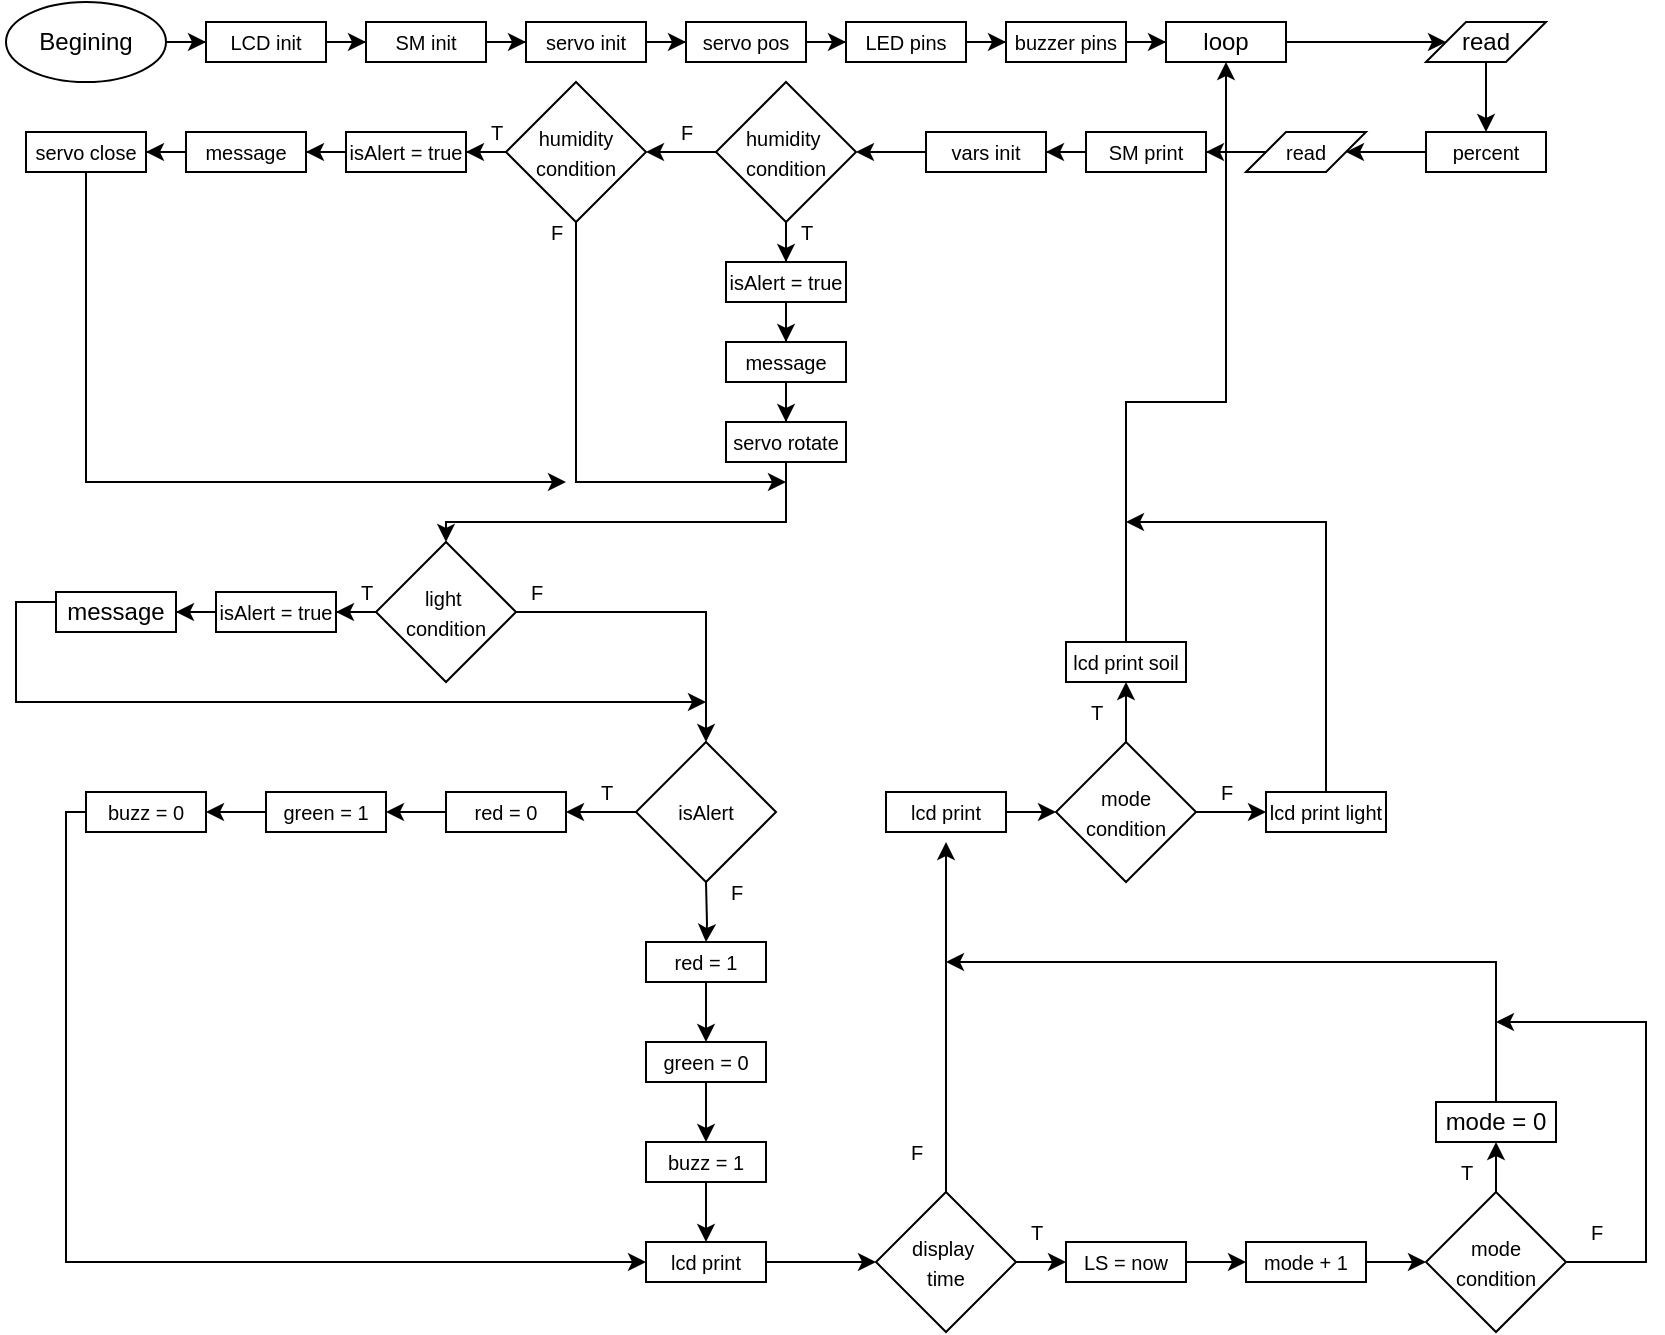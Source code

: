<mxfile version="27.1.6">
  <diagram name="Page-1" id="8pDO0bm19vm7xaN0pHqN">
    <mxGraphModel dx="1188" dy="1733" grid="1" gridSize="10" guides="1" tooltips="1" connect="1" arrows="1" fold="1" page="1" pageScale="1" pageWidth="850" pageHeight="1100" math="0" shadow="0">
      <root>
        <mxCell id="0" />
        <mxCell id="1" parent="0" />
        <mxCell id="vYSL4bxleRH6r81erbAO-8" value="" style="edgeStyle=orthogonalEdgeStyle;rounded=0;orthogonalLoop=1;jettySize=auto;html=1;" parent="1" source="vYSL4bxleRH6r81erbAO-4" target="vYSL4bxleRH6r81erbAO-7" edge="1">
          <mxGeometry relative="1" as="geometry" />
        </mxCell>
        <mxCell id="vYSL4bxleRH6r81erbAO-4" value="Begining" style="ellipse;whiteSpace=wrap;html=1;" parent="1" vertex="1">
          <mxGeometry x="10" y="-1090" width="80" height="40" as="geometry" />
        </mxCell>
        <mxCell id="vYSL4bxleRH6r81erbAO-10" value="" style="edgeStyle=orthogonalEdgeStyle;rounded=0;orthogonalLoop=1;jettySize=auto;html=1;" parent="1" source="vYSL4bxleRH6r81erbAO-7" target="vYSL4bxleRH6r81erbAO-9" edge="1">
          <mxGeometry relative="1" as="geometry" />
        </mxCell>
        <mxCell id="vYSL4bxleRH6r81erbAO-7" value="&lt;font style=&quot;font-size: 10px;&quot;&gt;LCD init&lt;/font&gt;" style="whiteSpace=wrap;html=1;" parent="1" vertex="1">
          <mxGeometry x="110" y="-1080" width="60" height="20" as="geometry" />
        </mxCell>
        <mxCell id="vYSL4bxleRH6r81erbAO-14" value="" style="edgeStyle=orthogonalEdgeStyle;rounded=0;orthogonalLoop=1;jettySize=auto;html=1;" parent="1" source="vYSL4bxleRH6r81erbAO-9" target="vYSL4bxleRH6r81erbAO-13" edge="1">
          <mxGeometry relative="1" as="geometry" />
        </mxCell>
        <mxCell id="vYSL4bxleRH6r81erbAO-9" value="&lt;font style=&quot;font-size: 10px;&quot;&gt;SM init&lt;/font&gt;" style="whiteSpace=wrap;html=1;" parent="1" vertex="1">
          <mxGeometry x="190" y="-1080" width="60" height="20" as="geometry" />
        </mxCell>
        <mxCell id="vYSL4bxleRH6r81erbAO-16" value="" style="edgeStyle=orthogonalEdgeStyle;rounded=0;orthogonalLoop=1;jettySize=auto;html=1;" parent="1" source="vYSL4bxleRH6r81erbAO-13" target="vYSL4bxleRH6r81erbAO-15" edge="1">
          <mxGeometry relative="1" as="geometry" />
        </mxCell>
        <mxCell id="vYSL4bxleRH6r81erbAO-13" value="&lt;font style=&quot;font-size: 10px;&quot;&gt;servo init&lt;/font&gt;" style="whiteSpace=wrap;html=1;" parent="1" vertex="1">
          <mxGeometry x="270" y="-1080" width="60" height="20" as="geometry" />
        </mxCell>
        <mxCell id="vYSL4bxleRH6r81erbAO-20" value="" style="edgeStyle=orthogonalEdgeStyle;rounded=0;orthogonalLoop=1;jettySize=auto;html=1;" parent="1" source="vYSL4bxleRH6r81erbAO-15" target="vYSL4bxleRH6r81erbAO-19" edge="1">
          <mxGeometry relative="1" as="geometry" />
        </mxCell>
        <mxCell id="vYSL4bxleRH6r81erbAO-15" value="&lt;font size=&quot;1&quot;&gt;servo pos&lt;/font&gt;" style="whiteSpace=wrap;html=1;" parent="1" vertex="1">
          <mxGeometry x="350" y="-1080" width="60" height="20" as="geometry" />
        </mxCell>
        <mxCell id="vYSL4bxleRH6r81erbAO-22" value="" style="edgeStyle=orthogonalEdgeStyle;rounded=0;orthogonalLoop=1;jettySize=auto;html=1;" parent="1" source="vYSL4bxleRH6r81erbAO-19" target="vYSL4bxleRH6r81erbAO-21" edge="1">
          <mxGeometry relative="1" as="geometry" />
        </mxCell>
        <mxCell id="vYSL4bxleRH6r81erbAO-19" value="&lt;font style=&quot;font-size: 10px;&quot;&gt;LED pins&lt;/font&gt;" style="whiteSpace=wrap;html=1;" parent="1" vertex="1">
          <mxGeometry x="430" y="-1080" width="60" height="20" as="geometry" />
        </mxCell>
        <mxCell id="vYSL4bxleRH6r81erbAO-24" value="" style="edgeStyle=orthogonalEdgeStyle;rounded=0;orthogonalLoop=1;jettySize=auto;html=1;" parent="1" source="vYSL4bxleRH6r81erbAO-21" target="vYSL4bxleRH6r81erbAO-23" edge="1">
          <mxGeometry relative="1" as="geometry" />
        </mxCell>
        <mxCell id="vYSL4bxleRH6r81erbAO-21" value="&lt;font style=&quot;font-size: 10px;&quot;&gt;buzzer pins&lt;/font&gt;" style="whiteSpace=wrap;html=1;" parent="1" vertex="1">
          <mxGeometry x="510" y="-1080" width="60" height="20" as="geometry" />
        </mxCell>
        <mxCell id="vYSL4bxleRH6r81erbAO-26" value="" style="edgeStyle=orthogonalEdgeStyle;rounded=0;orthogonalLoop=1;jettySize=auto;html=1;" parent="1" source="vYSL4bxleRH6r81erbAO-23" target="vYSL4bxleRH6r81erbAO-25" edge="1">
          <mxGeometry relative="1" as="geometry" />
        </mxCell>
        <mxCell id="vYSL4bxleRH6r81erbAO-23" value="loop" style="whiteSpace=wrap;html=1;" parent="1" vertex="1">
          <mxGeometry x="590" y="-1080" width="60" height="20" as="geometry" />
        </mxCell>
        <mxCell id="vYSL4bxleRH6r81erbAO-28" value="" style="edgeStyle=orthogonalEdgeStyle;rounded=0;orthogonalLoop=1;jettySize=auto;html=1;" parent="1" source="vYSL4bxleRH6r81erbAO-25" target="vYSL4bxleRH6r81erbAO-27" edge="1">
          <mxGeometry relative="1" as="geometry" />
        </mxCell>
        <mxCell id="vYSL4bxleRH6r81erbAO-25" value="read" style="shape=parallelogram;perimeter=parallelogramPerimeter;whiteSpace=wrap;html=1;fixedSize=1;" parent="1" vertex="1">
          <mxGeometry x="720" y="-1080" width="60" height="20" as="geometry" />
        </mxCell>
        <mxCell id="vYSL4bxleRH6r81erbAO-32" value="" style="edgeStyle=orthogonalEdgeStyle;rounded=0;orthogonalLoop=1;jettySize=auto;html=1;" parent="1" source="vYSL4bxleRH6r81erbAO-27" target="vYSL4bxleRH6r81erbAO-31" edge="1">
          <mxGeometry relative="1" as="geometry" />
        </mxCell>
        <mxCell id="vYSL4bxleRH6r81erbAO-27" value="&lt;font size=&quot;1&quot;&gt;percent&lt;/font&gt;" style="whiteSpace=wrap;html=1;" parent="1" vertex="1">
          <mxGeometry x="720" y="-1025" width="60" height="20" as="geometry" />
        </mxCell>
        <mxCell id="vYSL4bxleRH6r81erbAO-36" value="" style="edgeStyle=orthogonalEdgeStyle;rounded=0;orthogonalLoop=1;jettySize=auto;html=1;" parent="1" source="vYSL4bxleRH6r81erbAO-31" target="vYSL4bxleRH6r81erbAO-35" edge="1">
          <mxGeometry relative="1" as="geometry" />
        </mxCell>
        <mxCell id="vYSL4bxleRH6r81erbAO-31" value="&lt;font style=&quot;font-size: 10px;&quot;&gt;read&lt;/font&gt;" style="shape=parallelogram;perimeter=parallelogramPerimeter;whiteSpace=wrap;html=1;fixedSize=1;" parent="1" vertex="1">
          <mxGeometry x="630" y="-1025" width="60" height="20" as="geometry" />
        </mxCell>
        <mxCell id="vYSL4bxleRH6r81erbAO-39" value="" style="edgeStyle=orthogonalEdgeStyle;rounded=0;orthogonalLoop=1;jettySize=auto;html=1;" parent="1" source="vYSL4bxleRH6r81erbAO-35" target="vYSL4bxleRH6r81erbAO-38" edge="1">
          <mxGeometry relative="1" as="geometry" />
        </mxCell>
        <mxCell id="vYSL4bxleRH6r81erbAO-35" value="&lt;font size=&quot;1&quot;&gt;SM print&lt;/font&gt;" style="whiteSpace=wrap;html=1;" parent="1" vertex="1">
          <mxGeometry x="550" y="-1025" width="60" height="20" as="geometry" />
        </mxCell>
        <mxCell id="vYSL4bxleRH6r81erbAO-41" value="" style="edgeStyle=orthogonalEdgeStyle;rounded=0;orthogonalLoop=1;jettySize=auto;html=1;" parent="1" source="vYSL4bxleRH6r81erbAO-38" target="vYSL4bxleRH6r81erbAO-40" edge="1">
          <mxGeometry relative="1" as="geometry" />
        </mxCell>
        <mxCell id="vYSL4bxleRH6r81erbAO-38" value="&lt;font style=&quot;font-size: 10px;&quot;&gt;vars init&lt;/font&gt;" style="whiteSpace=wrap;html=1;" parent="1" vertex="1">
          <mxGeometry x="470" y="-1025" width="60" height="20" as="geometry" />
        </mxCell>
        <mxCell id="vYSL4bxleRH6r81erbAO-43" value="" style="edgeStyle=orthogonalEdgeStyle;rounded=0;orthogonalLoop=1;jettySize=auto;html=1;" parent="1" source="vYSL4bxleRH6r81erbAO-40" target="vYSL4bxleRH6r81erbAO-42" edge="1">
          <mxGeometry relative="1" as="geometry" />
        </mxCell>
        <mxCell id="vYSL4bxleRH6r81erbAO-55" value="" style="edgeStyle=orthogonalEdgeStyle;rounded=0;orthogonalLoop=1;jettySize=auto;html=1;" parent="1" source="vYSL4bxleRH6r81erbAO-40" target="vYSL4bxleRH6r81erbAO-54" edge="1">
          <mxGeometry relative="1" as="geometry" />
        </mxCell>
        <mxCell id="vYSL4bxleRH6r81erbAO-40" value="&lt;div&gt;&lt;font size=&quot;1&quot;&gt;humidity&amp;nbsp;&lt;/font&gt;&lt;/div&gt;&lt;div&gt;&lt;font size=&quot;1&quot;&gt;condition&lt;/font&gt;&lt;/div&gt;" style="rhombus;whiteSpace=wrap;html=1;" parent="1" vertex="1">
          <mxGeometry x="365" y="-1050" width="70" height="70" as="geometry" />
        </mxCell>
        <mxCell id="vYSL4bxleRH6r81erbAO-47" value="" style="edgeStyle=orthogonalEdgeStyle;rounded=0;orthogonalLoop=1;jettySize=auto;html=1;" parent="1" source="vYSL4bxleRH6r81erbAO-42" target="vYSL4bxleRH6r81erbAO-46" edge="1">
          <mxGeometry relative="1" as="geometry" />
        </mxCell>
        <mxCell id="vYSL4bxleRH6r81erbAO-65" value="" style="edgeStyle=orthogonalEdgeStyle;rounded=0;orthogonalLoop=1;jettySize=auto;html=1;" parent="1" source="vYSL4bxleRH6r81erbAO-42" edge="1">
          <mxGeometry relative="1" as="geometry">
            <mxPoint x="400" y="-850" as="targetPoint" />
            <Array as="points">
              <mxPoint x="295" y="-850" />
            </Array>
          </mxGeometry>
        </mxCell>
        <mxCell id="vYSL4bxleRH6r81erbAO-42" value="&lt;font style=&quot;font-size: 10px;&quot;&gt;humidity&lt;br&gt;condition&lt;/font&gt;" style="rhombus;whiteSpace=wrap;html=1;" parent="1" vertex="1">
          <mxGeometry x="260" y="-1050" width="70" height="70" as="geometry" />
        </mxCell>
        <mxCell id="vYSL4bxleRH6r81erbAO-49" value="" style="edgeStyle=orthogonalEdgeStyle;rounded=0;orthogonalLoop=1;jettySize=auto;html=1;" parent="1" source="vYSL4bxleRH6r81erbAO-46" target="vYSL4bxleRH6r81erbAO-48" edge="1">
          <mxGeometry relative="1" as="geometry" />
        </mxCell>
        <mxCell id="vYSL4bxleRH6r81erbAO-46" value="&lt;font size=&quot;1&quot;&gt;isAlert = true&lt;/font&gt;" style="whiteSpace=wrap;html=1;" parent="1" vertex="1">
          <mxGeometry x="180" y="-1025" width="60" height="20" as="geometry" />
        </mxCell>
        <mxCell id="vYSL4bxleRH6r81erbAO-57" value="" style="edgeStyle=orthogonalEdgeStyle;rounded=0;orthogonalLoop=1;jettySize=auto;html=1;" parent="1" source="vYSL4bxleRH6r81erbAO-48" target="vYSL4bxleRH6r81erbAO-56" edge="1">
          <mxGeometry relative="1" as="geometry" />
        </mxCell>
        <mxCell id="vYSL4bxleRH6r81erbAO-48" value="&lt;font style=&quot;font-size: 10px;&quot;&gt;message&lt;/font&gt;" style="whiteSpace=wrap;html=1;" parent="1" vertex="1">
          <mxGeometry x="100" y="-1025" width="60" height="20" as="geometry" />
        </mxCell>
        <mxCell id="vYSL4bxleRH6r81erbAO-59" value="" style="edgeStyle=orthogonalEdgeStyle;rounded=0;orthogonalLoop=1;jettySize=auto;html=1;" parent="1" source="vYSL4bxleRH6r81erbAO-54" target="vYSL4bxleRH6r81erbAO-58" edge="1">
          <mxGeometry relative="1" as="geometry" />
        </mxCell>
        <mxCell id="vYSL4bxleRH6r81erbAO-54" value="&lt;font style=&quot;font-size: 10px;&quot;&gt;isAlert = true&lt;/font&gt;" style="whiteSpace=wrap;html=1;" parent="1" vertex="1">
          <mxGeometry x="370" y="-960" width="60" height="20" as="geometry" />
        </mxCell>
        <mxCell id="vYSL4bxleRH6r81erbAO-75" value="" style="edgeStyle=orthogonalEdgeStyle;rounded=0;orthogonalLoop=1;jettySize=auto;html=1;" parent="1" source="vYSL4bxleRH6r81erbAO-56" edge="1">
          <mxGeometry relative="1" as="geometry">
            <mxPoint x="290" y="-850" as="targetPoint" />
            <Array as="points">
              <mxPoint x="50" y="-850" />
            </Array>
          </mxGeometry>
        </mxCell>
        <mxCell id="vYSL4bxleRH6r81erbAO-56" value="&lt;font style=&quot;font-size: 10px;&quot;&gt;servo close&lt;/font&gt;" style="whiteSpace=wrap;html=1;" parent="1" vertex="1">
          <mxGeometry x="20" y="-1025" width="60" height="20" as="geometry" />
        </mxCell>
        <mxCell id="vYSL4bxleRH6r81erbAO-61" value="" style="edgeStyle=orthogonalEdgeStyle;rounded=0;orthogonalLoop=1;jettySize=auto;html=1;" parent="1" source="vYSL4bxleRH6r81erbAO-58" target="vYSL4bxleRH6r81erbAO-60" edge="1">
          <mxGeometry relative="1" as="geometry" />
        </mxCell>
        <mxCell id="vYSL4bxleRH6r81erbAO-58" value="&lt;font size=&quot;1&quot;&gt;message&lt;/font&gt;" style="whiteSpace=wrap;html=1;" parent="1" vertex="1">
          <mxGeometry x="370" y="-920" width="60" height="20" as="geometry" />
        </mxCell>
        <mxCell id="vYSL4bxleRH6r81erbAO-63" value="" style="edgeStyle=orthogonalEdgeStyle;rounded=0;orthogonalLoop=1;jettySize=auto;html=1;" parent="1" source="vYSL4bxleRH6r81erbAO-60" target="vYSL4bxleRH6r81erbAO-62" edge="1">
          <mxGeometry relative="1" as="geometry">
            <Array as="points">
              <mxPoint x="400" y="-830" />
              <mxPoint x="230" y="-830" />
            </Array>
          </mxGeometry>
        </mxCell>
        <mxCell id="vYSL4bxleRH6r81erbAO-60" value="&lt;font size=&quot;1&quot;&gt;servo rotate&lt;/font&gt;" style="whiteSpace=wrap;html=1;" parent="1" vertex="1">
          <mxGeometry x="370" y="-880" width="60" height="20" as="geometry" />
        </mxCell>
        <mxCell id="vYSL4bxleRH6r81erbAO-67" value="" style="edgeStyle=orthogonalEdgeStyle;rounded=0;orthogonalLoop=1;jettySize=auto;html=1;" parent="1" source="vYSL4bxleRH6r81erbAO-62" target="vYSL4bxleRH6r81erbAO-66" edge="1">
          <mxGeometry relative="1" as="geometry" />
        </mxCell>
        <mxCell id="vYSL4bxleRH6r81erbAO-73" value="" style="edgeStyle=orthogonalEdgeStyle;rounded=0;orthogonalLoop=1;jettySize=auto;html=1;" parent="1" source="vYSL4bxleRH6r81erbAO-62" target="vYSL4bxleRH6r81erbAO-72" edge="1">
          <mxGeometry relative="1" as="geometry" />
        </mxCell>
        <mxCell id="vYSL4bxleRH6r81erbAO-62" value="&lt;div&gt;&lt;font size=&quot;1&quot;&gt;light&amp;nbsp;&lt;/font&gt;&lt;/div&gt;&lt;div&gt;&lt;font size=&quot;1&quot;&gt;condition&lt;/font&gt;&lt;/div&gt;" style="rhombus;whiteSpace=wrap;html=1;" parent="1" vertex="1">
          <mxGeometry x="195" y="-820" width="70" height="70" as="geometry" />
        </mxCell>
        <mxCell id="vYSL4bxleRH6r81erbAO-69" value="" style="edgeStyle=orthogonalEdgeStyle;rounded=0;orthogonalLoop=1;jettySize=auto;html=1;" parent="1" source="vYSL4bxleRH6r81erbAO-66" target="vYSL4bxleRH6r81erbAO-68" edge="1">
          <mxGeometry relative="1" as="geometry" />
        </mxCell>
        <mxCell id="vYSL4bxleRH6r81erbAO-66" value="&lt;font size=&quot;1&quot;&gt;isAlert = true&lt;/font&gt;" style="whiteSpace=wrap;html=1;" parent="1" vertex="1">
          <mxGeometry x="115" y="-795" width="60" height="20" as="geometry" />
        </mxCell>
        <mxCell id="vYSL4bxleRH6r81erbAO-71" value="" style="edgeStyle=orthogonalEdgeStyle;rounded=0;orthogonalLoop=1;jettySize=auto;html=1;" parent="1" source="vYSL4bxleRH6r81erbAO-68" edge="1">
          <mxGeometry relative="1" as="geometry">
            <mxPoint x="360" y="-740" as="targetPoint" />
            <Array as="points">
              <mxPoint x="15" y="-790" />
              <mxPoint x="15" y="-740" />
            </Array>
          </mxGeometry>
        </mxCell>
        <mxCell id="vYSL4bxleRH6r81erbAO-68" value="message" style="whiteSpace=wrap;html=1;" parent="1" vertex="1">
          <mxGeometry x="35" y="-795" width="60" height="20" as="geometry" />
        </mxCell>
        <mxCell id="vYSL4bxleRH6r81erbAO-77" value="" style="edgeStyle=orthogonalEdgeStyle;rounded=0;orthogonalLoop=1;jettySize=auto;html=1;" parent="1" source="vYSL4bxleRH6r81erbAO-72" target="vYSL4bxleRH6r81erbAO-76" edge="1">
          <mxGeometry relative="1" as="geometry" />
        </mxCell>
        <mxCell id="vYSL4bxleRH6r81erbAO-83" value="" style="edgeStyle=orthogonalEdgeStyle;rounded=0;orthogonalLoop=1;jettySize=auto;html=1;" parent="1" target="vYSL4bxleRH6r81erbAO-82" edge="1">
          <mxGeometry relative="1" as="geometry">
            <mxPoint x="360" y="-650" as="sourcePoint" />
          </mxGeometry>
        </mxCell>
        <mxCell id="vYSL4bxleRH6r81erbAO-72" value="&lt;font size=&quot;1&quot;&gt;isAlert&lt;/font&gt;" style="rhombus;whiteSpace=wrap;html=1;" parent="1" vertex="1">
          <mxGeometry x="325" y="-720" width="70" height="70" as="geometry" />
        </mxCell>
        <mxCell id="vYSL4bxleRH6r81erbAO-79" value="" style="edgeStyle=orthogonalEdgeStyle;rounded=0;orthogonalLoop=1;jettySize=auto;html=1;" parent="1" source="vYSL4bxleRH6r81erbAO-76" target="vYSL4bxleRH6r81erbAO-78" edge="1">
          <mxGeometry relative="1" as="geometry" />
        </mxCell>
        <mxCell id="vYSL4bxleRH6r81erbAO-76" value="&lt;font size=&quot;1&quot;&gt;red = 0&lt;/font&gt;" style="whiteSpace=wrap;html=1;" parent="1" vertex="1">
          <mxGeometry x="230" y="-695" width="60" height="20" as="geometry" />
        </mxCell>
        <mxCell id="vYSL4bxleRH6r81erbAO-81" value="" style="edgeStyle=orthogonalEdgeStyle;rounded=0;orthogonalLoop=1;jettySize=auto;html=1;" parent="1" source="vYSL4bxleRH6r81erbAO-78" target="vYSL4bxleRH6r81erbAO-80" edge="1">
          <mxGeometry relative="1" as="geometry" />
        </mxCell>
        <mxCell id="vYSL4bxleRH6r81erbAO-78" value="&lt;font style=&quot;font-size: 10px;&quot;&gt;green = 1&lt;/font&gt;" style="whiteSpace=wrap;html=1;" parent="1" vertex="1">
          <mxGeometry x="140" y="-695" width="60" height="20" as="geometry" />
        </mxCell>
        <mxCell id="vYSL4bxleRH6r81erbAO-89" value="" style="edgeStyle=orthogonalEdgeStyle;rounded=0;orthogonalLoop=1;jettySize=auto;html=1;" parent="1" source="vYSL4bxleRH6r81erbAO-80" edge="1">
          <mxGeometry relative="1" as="geometry">
            <mxPoint x="330" y="-460" as="targetPoint" />
            <Array as="points">
              <mxPoint x="40" y="-685" />
              <mxPoint x="40" y="-460" />
              <mxPoint x="320" y="-460" />
            </Array>
          </mxGeometry>
        </mxCell>
        <mxCell id="vYSL4bxleRH6r81erbAO-80" value="&lt;font style=&quot;font-size: 10px;&quot;&gt;buzz = 0&lt;/font&gt;" style="whiteSpace=wrap;html=1;" parent="1" vertex="1">
          <mxGeometry x="50" y="-695" width="60" height="20" as="geometry" />
        </mxCell>
        <mxCell id="vYSL4bxleRH6r81erbAO-85" value="" style="edgeStyle=orthogonalEdgeStyle;rounded=0;orthogonalLoop=1;jettySize=auto;html=1;" parent="1" source="vYSL4bxleRH6r81erbAO-82" target="vYSL4bxleRH6r81erbAO-84" edge="1">
          <mxGeometry relative="1" as="geometry" />
        </mxCell>
        <mxCell id="vYSL4bxleRH6r81erbAO-82" value="&lt;font size=&quot;1&quot;&gt;red = 1&lt;/font&gt;" style="whiteSpace=wrap;html=1;" parent="1" vertex="1">
          <mxGeometry x="330" y="-620" width="60" height="20" as="geometry" />
        </mxCell>
        <mxCell id="vYSL4bxleRH6r81erbAO-87" value="" style="edgeStyle=orthogonalEdgeStyle;rounded=0;orthogonalLoop=1;jettySize=auto;html=1;" parent="1" source="vYSL4bxleRH6r81erbAO-84" target="vYSL4bxleRH6r81erbAO-86" edge="1">
          <mxGeometry relative="1" as="geometry" />
        </mxCell>
        <mxCell id="vYSL4bxleRH6r81erbAO-84" value="&lt;font size=&quot;1&quot;&gt;green = 0&lt;/font&gt;" style="whiteSpace=wrap;html=1;" parent="1" vertex="1">
          <mxGeometry x="330" y="-570" width="60" height="20" as="geometry" />
        </mxCell>
        <mxCell id="vYSL4bxleRH6r81erbAO-91" value="" style="edgeStyle=orthogonalEdgeStyle;rounded=0;orthogonalLoop=1;jettySize=auto;html=1;" parent="1" source="vYSL4bxleRH6r81erbAO-86" target="vYSL4bxleRH6r81erbAO-90" edge="1">
          <mxGeometry relative="1" as="geometry" />
        </mxCell>
        <mxCell id="vYSL4bxleRH6r81erbAO-86" value="&lt;font style=&quot;font-size: 10px;&quot;&gt;buzz = 1&lt;/font&gt;" style="whiteSpace=wrap;html=1;" parent="1" vertex="1">
          <mxGeometry x="330" y="-520" width="60" height="20" as="geometry" />
        </mxCell>
        <mxCell id="vYSL4bxleRH6r81erbAO-93" value="" style="edgeStyle=orthogonalEdgeStyle;rounded=0;orthogonalLoop=1;jettySize=auto;html=1;" parent="1" source="vYSL4bxleRH6r81erbAO-90" target="vYSL4bxleRH6r81erbAO-92" edge="1">
          <mxGeometry relative="1" as="geometry" />
        </mxCell>
        <mxCell id="vYSL4bxleRH6r81erbAO-90" value="&lt;font size=&quot;1&quot;&gt;lcd print&lt;/font&gt;" style="whiteSpace=wrap;html=1;" parent="1" vertex="1">
          <mxGeometry x="330" y="-470" width="60" height="20" as="geometry" />
        </mxCell>
        <mxCell id="vYSL4bxleRH6r81erbAO-95" value="" style="edgeStyle=orthogonalEdgeStyle;rounded=0;orthogonalLoop=1;jettySize=auto;html=1;" parent="1" source="vYSL4bxleRH6r81erbAO-92" target="vYSL4bxleRH6r81erbAO-94" edge="1">
          <mxGeometry relative="1" as="geometry" />
        </mxCell>
        <mxCell id="vYSL4bxleRH6r81erbAO-107" value="" style="edgeStyle=orthogonalEdgeStyle;rounded=0;orthogonalLoop=1;jettySize=auto;html=1;" parent="1" source="vYSL4bxleRH6r81erbAO-92" edge="1">
          <mxGeometry relative="1" as="geometry">
            <mxPoint x="480" y="-670" as="targetPoint" />
          </mxGeometry>
        </mxCell>
        <mxCell id="vYSL4bxleRH6r81erbAO-92" value="&lt;font style=&quot;font-size: 10px;&quot;&gt;display&amp;nbsp;&lt;br&gt;time&lt;/font&gt;" style="rhombus;whiteSpace=wrap;html=1;" parent="1" vertex="1">
          <mxGeometry x="445" y="-495" width="70" height="70" as="geometry" />
        </mxCell>
        <mxCell id="vYSL4bxleRH6r81erbAO-97" value="" style="edgeStyle=orthogonalEdgeStyle;rounded=0;orthogonalLoop=1;jettySize=auto;html=1;" parent="1" source="vYSL4bxleRH6r81erbAO-94" target="vYSL4bxleRH6r81erbAO-96" edge="1">
          <mxGeometry relative="1" as="geometry" />
        </mxCell>
        <mxCell id="vYSL4bxleRH6r81erbAO-94" value="&lt;font style=&quot;font-size: 10px;&quot;&gt;LS = now&lt;/font&gt;" style="whiteSpace=wrap;html=1;" parent="1" vertex="1">
          <mxGeometry x="540" y="-470" width="60" height="20" as="geometry" />
        </mxCell>
        <mxCell id="vYSL4bxleRH6r81erbAO-99" value="" style="edgeStyle=orthogonalEdgeStyle;rounded=0;orthogonalLoop=1;jettySize=auto;html=1;" parent="1" source="vYSL4bxleRH6r81erbAO-96" target="vYSL4bxleRH6r81erbAO-98" edge="1">
          <mxGeometry relative="1" as="geometry" />
        </mxCell>
        <mxCell id="vYSL4bxleRH6r81erbAO-96" value="&lt;font size=&quot;1&quot;&gt;mode + 1&lt;/font&gt;" style="whiteSpace=wrap;html=1;" parent="1" vertex="1">
          <mxGeometry x="630" y="-470" width="60" height="20" as="geometry" />
        </mxCell>
        <mxCell id="vYSL4bxleRH6r81erbAO-101" value="" style="edgeStyle=orthogonalEdgeStyle;rounded=0;orthogonalLoop=1;jettySize=auto;html=1;" parent="1" source="vYSL4bxleRH6r81erbAO-98" target="vYSL4bxleRH6r81erbAO-100" edge="1">
          <mxGeometry relative="1" as="geometry" />
        </mxCell>
        <mxCell id="vYSL4bxleRH6r81erbAO-103" value="" style="edgeStyle=orthogonalEdgeStyle;rounded=0;orthogonalLoop=1;jettySize=auto;html=1;" parent="1" source="vYSL4bxleRH6r81erbAO-98" edge="1">
          <mxGeometry relative="1" as="geometry">
            <mxPoint x="755" y="-580" as="targetPoint" />
            <Array as="points">
              <mxPoint x="830" y="-460" />
              <mxPoint x="830" y="-580" />
            </Array>
          </mxGeometry>
        </mxCell>
        <mxCell id="vYSL4bxleRH6r81erbAO-98" value="&lt;div&gt;&lt;font size=&quot;1&quot;&gt;mode&lt;/font&gt;&lt;/div&gt;&lt;div&gt;&lt;font size=&quot;1&quot;&gt;condition&lt;/font&gt;&lt;/div&gt;" style="rhombus;whiteSpace=wrap;html=1;" parent="1" vertex="1">
          <mxGeometry x="720" y="-495" width="70" height="70" as="geometry" />
        </mxCell>
        <mxCell id="vYSL4bxleRH6r81erbAO-105" value="" style="edgeStyle=orthogonalEdgeStyle;rounded=0;orthogonalLoop=1;jettySize=auto;html=1;" parent="1" source="vYSL4bxleRH6r81erbAO-100" edge="1">
          <mxGeometry relative="1" as="geometry">
            <mxPoint x="480" y="-610" as="targetPoint" />
            <Array as="points">
              <mxPoint x="755" y="-610" />
              <mxPoint x="510" y="-610" />
            </Array>
          </mxGeometry>
        </mxCell>
        <mxCell id="vYSL4bxleRH6r81erbAO-100" value="mode = 0" style="whiteSpace=wrap;html=1;" parent="1" vertex="1">
          <mxGeometry x="725" y="-540" width="60" height="20" as="geometry" />
        </mxCell>
        <mxCell id="vYSL4bxleRH6r81erbAO-111" value="" style="edgeStyle=orthogonalEdgeStyle;rounded=0;orthogonalLoop=1;jettySize=auto;html=1;" parent="1" source="vYSL4bxleRH6r81erbAO-108" target="vYSL4bxleRH6r81erbAO-110" edge="1">
          <mxGeometry relative="1" as="geometry" />
        </mxCell>
        <mxCell id="vYSL4bxleRH6r81erbAO-108" value="&lt;font size=&quot;1&quot;&gt;lcd print&lt;/font&gt;" style="whiteSpace=wrap;html=1;" parent="1" vertex="1">
          <mxGeometry x="450" y="-695" width="60" height="20" as="geometry" />
        </mxCell>
        <mxCell id="vYSL4bxleRH6r81erbAO-113" value="" style="edgeStyle=orthogonalEdgeStyle;rounded=0;orthogonalLoop=1;jettySize=auto;html=1;" parent="1" source="vYSL4bxleRH6r81erbAO-110" target="vYSL4bxleRH6r81erbAO-112" edge="1">
          <mxGeometry relative="1" as="geometry" />
        </mxCell>
        <mxCell id="vYSL4bxleRH6r81erbAO-117" value="" style="edgeStyle=orthogonalEdgeStyle;rounded=0;orthogonalLoop=1;jettySize=auto;html=1;" parent="1" source="vYSL4bxleRH6r81erbAO-110" target="vYSL4bxleRH6r81erbAO-116" edge="1">
          <mxGeometry relative="1" as="geometry" />
        </mxCell>
        <mxCell id="vYSL4bxleRH6r81erbAO-110" value="&lt;div&gt;&lt;font size=&quot;1&quot;&gt;mode&lt;/font&gt;&lt;/div&gt;&lt;div&gt;&lt;font size=&quot;1&quot;&gt;condition&lt;/font&gt;&lt;/div&gt;" style="rhombus;whiteSpace=wrap;html=1;" parent="1" vertex="1">
          <mxGeometry x="535" y="-720" width="70" height="70" as="geometry" />
        </mxCell>
        <mxCell id="vYSL4bxleRH6r81erbAO-115" value="" style="edgeStyle=orthogonalEdgeStyle;rounded=0;orthogonalLoop=1;jettySize=auto;html=1;entryX=0.5;entryY=1;entryDx=0;entryDy=0;" parent="1" source="vYSL4bxleRH6r81erbAO-112" target="vYSL4bxleRH6r81erbAO-23" edge="1">
          <mxGeometry relative="1" as="geometry">
            <mxPoint x="620" y="-950" as="targetPoint" />
            <Array as="points">
              <mxPoint x="570" y="-890" />
              <mxPoint x="620" y="-890" />
            </Array>
          </mxGeometry>
        </mxCell>
        <mxCell id="vYSL4bxleRH6r81erbAO-112" value="&lt;font size=&quot;1&quot;&gt;lcd print soil&lt;/font&gt;" style="whiteSpace=wrap;html=1;" parent="1" vertex="1">
          <mxGeometry x="540" y="-770" width="60" height="20" as="geometry" />
        </mxCell>
        <mxCell id="vYSL4bxleRH6r81erbAO-119" value="" style="edgeStyle=orthogonalEdgeStyle;rounded=0;orthogonalLoop=1;jettySize=auto;html=1;" parent="1" source="vYSL4bxleRH6r81erbAO-116" edge="1">
          <mxGeometry relative="1" as="geometry">
            <mxPoint x="570" y="-830" as="targetPoint" />
            <Array as="points">
              <mxPoint x="670" y="-830" />
            </Array>
          </mxGeometry>
        </mxCell>
        <mxCell id="vYSL4bxleRH6r81erbAO-116" value="&lt;font size=&quot;1&quot;&gt;lcd print light&lt;/font&gt;" style="whiteSpace=wrap;html=1;" parent="1" vertex="1">
          <mxGeometry x="640" y="-695" width="60" height="20" as="geometry" />
        </mxCell>
        <mxCell id="nTRUS1rg2gpUIKK3FCcy-1" value="&lt;font style=&quot;font-size: 10px;&quot;&gt;T&lt;/font&gt;" style="text;html=1;align=center;verticalAlign=middle;resizable=0;points=[];autosize=1;strokeColor=none;fillColor=none;" vertex="1" parent="1">
          <mxGeometry x="395" y="-990" width="30" height="30" as="geometry" />
        </mxCell>
        <mxCell id="nTRUS1rg2gpUIKK3FCcy-3" value="&lt;font size=&quot;1&quot;&gt;F&lt;/font&gt;" style="text;html=1;align=center;verticalAlign=middle;resizable=0;points=[];autosize=1;strokeColor=none;fillColor=none;" vertex="1" parent="1">
          <mxGeometry x="335" y="-1040" width="30" height="30" as="geometry" />
        </mxCell>
        <mxCell id="nTRUS1rg2gpUIKK3FCcy-6" value="&lt;font style=&quot;font-size: 10px;&quot;&gt;T&lt;/font&gt;" style="text;html=1;align=center;verticalAlign=middle;resizable=0;points=[];autosize=1;strokeColor=none;fillColor=none;" vertex="1" parent="1">
          <mxGeometry x="240" y="-1040" width="30" height="30" as="geometry" />
        </mxCell>
        <mxCell id="nTRUS1rg2gpUIKK3FCcy-7" value="&lt;font style=&quot;font-size: 10px;&quot;&gt;F&lt;/font&gt;" style="text;html=1;align=center;verticalAlign=middle;resizable=0;points=[];autosize=1;strokeColor=none;fillColor=none;" vertex="1" parent="1">
          <mxGeometry x="270" y="-990" width="30" height="30" as="geometry" />
        </mxCell>
        <mxCell id="nTRUS1rg2gpUIKK3FCcy-8" value="&lt;font style=&quot;font-size: 10px;&quot;&gt;T&lt;/font&gt;" style="text;html=1;align=center;verticalAlign=middle;resizable=0;points=[];autosize=1;strokeColor=none;fillColor=none;" vertex="1" parent="1">
          <mxGeometry x="175" y="-810" width="30" height="30" as="geometry" />
        </mxCell>
        <mxCell id="nTRUS1rg2gpUIKK3FCcy-9" value="&lt;font style=&quot;font-size: 10px;&quot;&gt;F&lt;/font&gt;" style="text;html=1;align=center;verticalAlign=middle;resizable=0;points=[];autosize=1;strokeColor=none;fillColor=none;" vertex="1" parent="1">
          <mxGeometry x="260" y="-810" width="30" height="30" as="geometry" />
        </mxCell>
        <mxCell id="nTRUS1rg2gpUIKK3FCcy-10" value="&lt;font style=&quot;font-size: 10px;&quot;&gt;T&lt;/font&gt;" style="text;html=1;align=center;verticalAlign=middle;resizable=0;points=[];autosize=1;strokeColor=none;fillColor=none;" vertex="1" parent="1">
          <mxGeometry x="295" y="-710" width="30" height="30" as="geometry" />
        </mxCell>
        <mxCell id="nTRUS1rg2gpUIKK3FCcy-11" value="&lt;font style=&quot;font-size: 10px;&quot;&gt;F&lt;/font&gt;" style="text;html=1;align=center;verticalAlign=middle;resizable=0;points=[];autosize=1;strokeColor=none;fillColor=none;" vertex="1" parent="1">
          <mxGeometry x="360" y="-660" width="30" height="30" as="geometry" />
        </mxCell>
        <mxCell id="nTRUS1rg2gpUIKK3FCcy-12" value="&lt;font style=&quot;font-size: 10px;&quot;&gt;F&lt;/font&gt;" style="text;html=1;align=center;verticalAlign=middle;resizable=0;points=[];autosize=1;strokeColor=none;fillColor=none;" vertex="1" parent="1">
          <mxGeometry x="450" y="-530" width="30" height="30" as="geometry" />
        </mxCell>
        <mxCell id="nTRUS1rg2gpUIKK3FCcy-13" value="&lt;font style=&quot;font-size: 10px;&quot;&gt;T&lt;/font&gt;" style="text;html=1;align=center;verticalAlign=middle;resizable=0;points=[];autosize=1;strokeColor=none;fillColor=none;" vertex="1" parent="1">
          <mxGeometry x="510" y="-490" width="30" height="30" as="geometry" />
        </mxCell>
        <mxCell id="nTRUS1rg2gpUIKK3FCcy-14" value="&lt;font style=&quot;font-size: 10px;&quot;&gt;T&lt;/font&gt;" style="text;html=1;align=center;verticalAlign=middle;resizable=0;points=[];autosize=1;strokeColor=none;fillColor=none;" vertex="1" parent="1">
          <mxGeometry x="725" y="-520" width="30" height="30" as="geometry" />
        </mxCell>
        <mxCell id="nTRUS1rg2gpUIKK3FCcy-15" value="&lt;font style=&quot;font-size: 10px;&quot;&gt;F&lt;/font&gt;" style="text;html=1;align=center;verticalAlign=middle;resizable=0;points=[];autosize=1;strokeColor=none;fillColor=none;" vertex="1" parent="1">
          <mxGeometry x="790" y="-490" width="30" height="30" as="geometry" />
        </mxCell>
        <mxCell id="nTRUS1rg2gpUIKK3FCcy-17" value="&lt;font style=&quot;font-size: 10px;&quot;&gt;T&lt;/font&gt;" style="text;html=1;align=center;verticalAlign=middle;resizable=0;points=[];autosize=1;strokeColor=none;fillColor=none;" vertex="1" parent="1">
          <mxGeometry x="540" y="-750" width="30" height="30" as="geometry" />
        </mxCell>
        <mxCell id="nTRUS1rg2gpUIKK3FCcy-18" value="&lt;font style=&quot;font-size: 10px;&quot;&gt;F&lt;/font&gt;" style="text;html=1;align=center;verticalAlign=middle;resizable=0;points=[];autosize=1;strokeColor=none;fillColor=none;" vertex="1" parent="1">
          <mxGeometry x="605" y="-710" width="30" height="30" as="geometry" />
        </mxCell>
      </root>
    </mxGraphModel>
  </diagram>
</mxfile>

